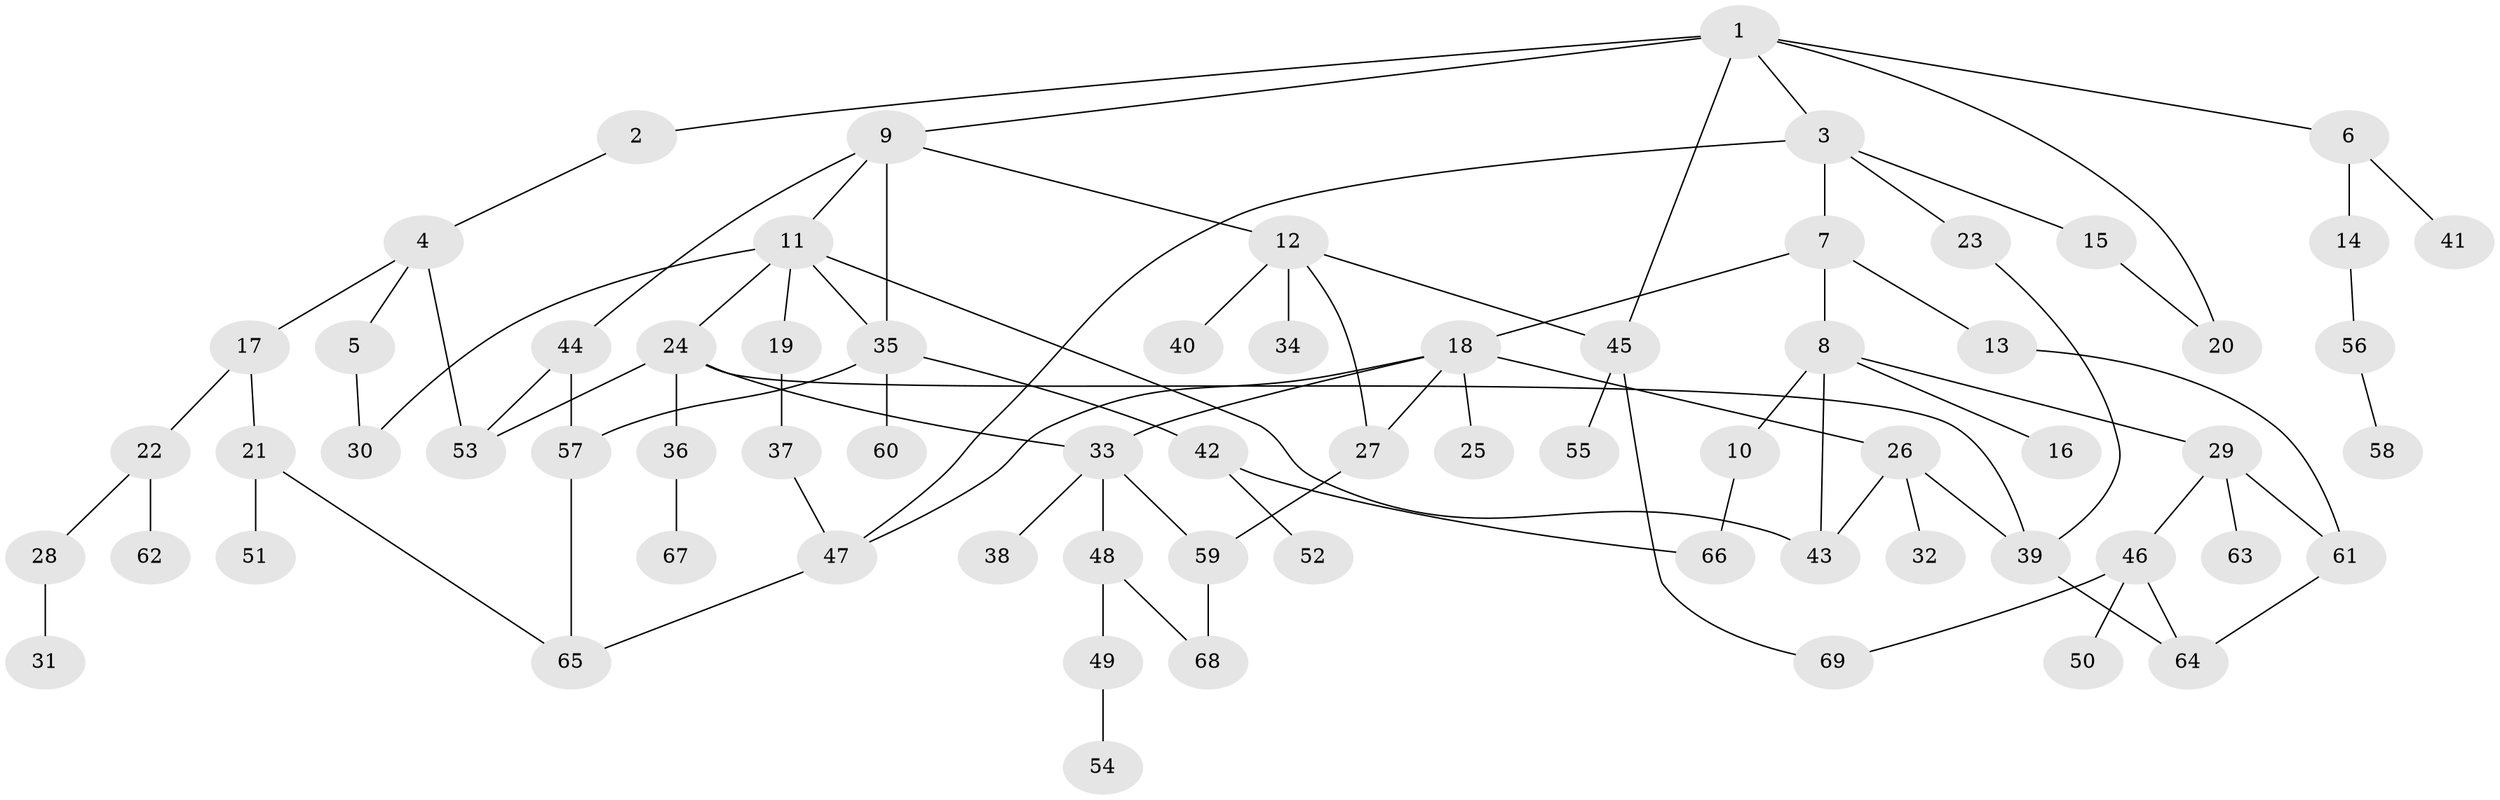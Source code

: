 // coarse degree distribution, {5: 0.08571428571428572, 2: 0.14285714285714285, 4: 0.17142857142857143, 7: 0.02857142857142857, 3: 0.2571428571428571, 6: 0.02857142857142857, 10: 0.02857142857142857, 1: 0.2571428571428571}
// Generated by graph-tools (version 1.1) at 2025/48/03/04/25 22:48:56]
// undirected, 69 vertices, 92 edges
graph export_dot {
  node [color=gray90,style=filled];
  1;
  2;
  3;
  4;
  5;
  6;
  7;
  8;
  9;
  10;
  11;
  12;
  13;
  14;
  15;
  16;
  17;
  18;
  19;
  20;
  21;
  22;
  23;
  24;
  25;
  26;
  27;
  28;
  29;
  30;
  31;
  32;
  33;
  34;
  35;
  36;
  37;
  38;
  39;
  40;
  41;
  42;
  43;
  44;
  45;
  46;
  47;
  48;
  49;
  50;
  51;
  52;
  53;
  54;
  55;
  56;
  57;
  58;
  59;
  60;
  61;
  62;
  63;
  64;
  65;
  66;
  67;
  68;
  69;
  1 -- 2;
  1 -- 3;
  1 -- 6;
  1 -- 9;
  1 -- 45;
  1 -- 20;
  2 -- 4;
  3 -- 7;
  3 -- 15;
  3 -- 23;
  3 -- 47;
  4 -- 5;
  4 -- 17;
  4 -- 53;
  5 -- 30;
  6 -- 14;
  6 -- 41;
  7 -- 8;
  7 -- 13;
  7 -- 18;
  8 -- 10;
  8 -- 16;
  8 -- 29;
  8 -- 43;
  9 -- 11;
  9 -- 12;
  9 -- 44;
  9 -- 35;
  10 -- 66;
  11 -- 19;
  11 -- 24;
  11 -- 35;
  11 -- 43;
  11 -- 30;
  12 -- 34;
  12 -- 40;
  12 -- 45;
  12 -- 27;
  13 -- 61;
  14 -- 56;
  15 -- 20;
  17 -- 21;
  17 -- 22;
  18 -- 25;
  18 -- 26;
  18 -- 27;
  18 -- 33;
  18 -- 47;
  19 -- 37;
  21 -- 51;
  21 -- 65;
  22 -- 28;
  22 -- 62;
  23 -- 39;
  24 -- 36;
  24 -- 39;
  24 -- 53;
  24 -- 33;
  26 -- 32;
  26 -- 39;
  26 -- 43;
  27 -- 59;
  28 -- 31;
  29 -- 46;
  29 -- 61;
  29 -- 63;
  33 -- 38;
  33 -- 48;
  33 -- 59;
  35 -- 42;
  35 -- 60;
  35 -- 57;
  36 -- 67;
  37 -- 47;
  39 -- 64;
  42 -- 52;
  42 -- 66;
  44 -- 57;
  44 -- 53;
  45 -- 55;
  45 -- 69;
  46 -- 50;
  46 -- 69;
  46 -- 64;
  47 -- 65;
  48 -- 49;
  48 -- 68;
  49 -- 54;
  56 -- 58;
  57 -- 65;
  59 -- 68;
  61 -- 64;
}
